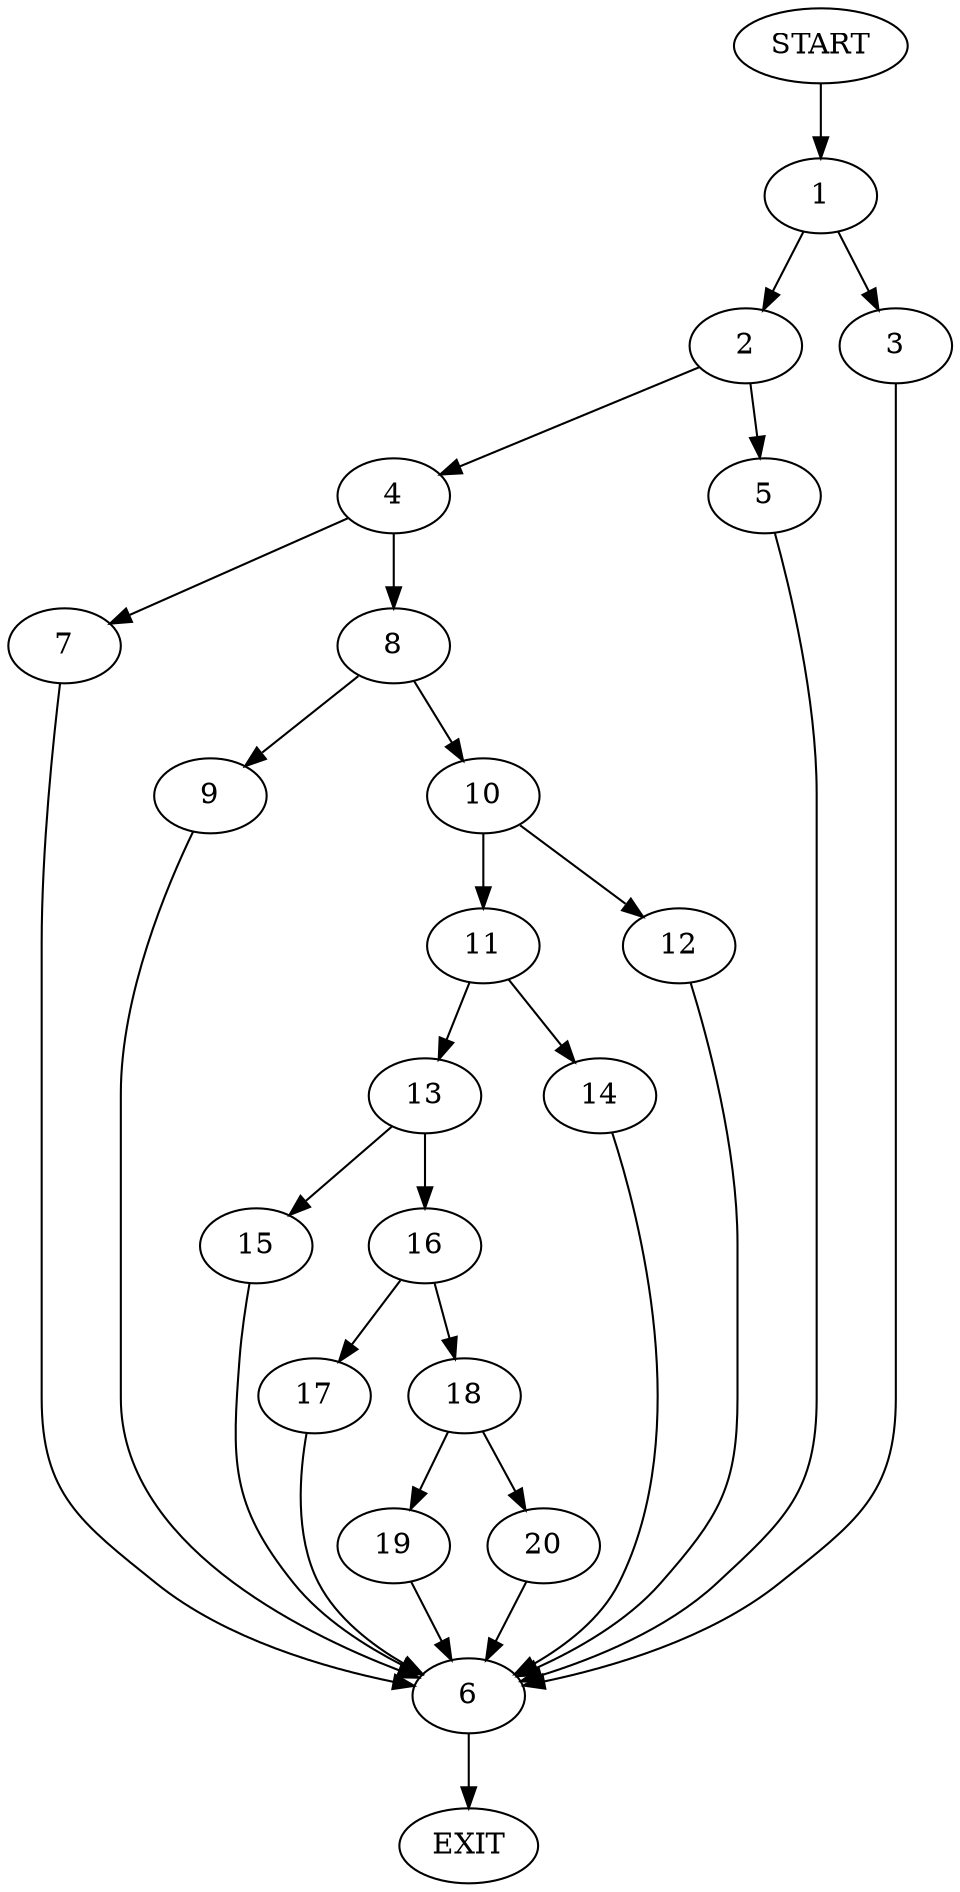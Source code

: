 digraph {
0 [label="START"]
21 [label="EXIT"]
0 -> 1
1 -> 2
1 -> 3
2 -> 4
2 -> 5
3 -> 6
6 -> 21
4 -> 7
4 -> 8
5 -> 6
7 -> 6
8 -> 9
8 -> 10
10 -> 11
10 -> 12
9 -> 6
12 -> 6
11 -> 13
11 -> 14
14 -> 6
13 -> 15
13 -> 16
16 -> 17
16 -> 18
15 -> 6
18 -> 19
18 -> 20
17 -> 6
19 -> 6
20 -> 6
}
